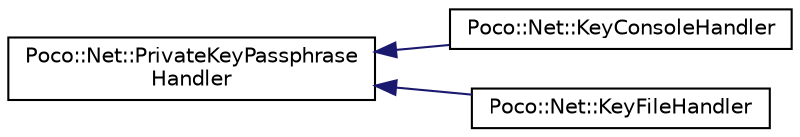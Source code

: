 digraph "Graphical Class Hierarchy"
{
 // LATEX_PDF_SIZE
  edge [fontname="Helvetica",fontsize="10",labelfontname="Helvetica",labelfontsize="10"];
  node [fontname="Helvetica",fontsize="10",shape=record];
  rankdir="LR";
  Node0 [label="Poco::Net::PrivateKeyPassphrase\lHandler",height=0.2,width=0.4,color="black", fillcolor="white", style="filled",URL="$classPoco_1_1Net_1_1PrivateKeyPassphraseHandler.html",tooltip=" "];
  Node0 -> Node1 [dir="back",color="midnightblue",fontsize="10",style="solid",fontname="Helvetica"];
  Node1 [label="Poco::Net::KeyConsoleHandler",height=0.2,width=0.4,color="black", fillcolor="white", style="filled",URL="$classPoco_1_1Net_1_1KeyConsoleHandler.html",tooltip=" "];
  Node0 -> Node2 [dir="back",color="midnightblue",fontsize="10",style="solid",fontname="Helvetica"];
  Node2 [label="Poco::Net::KeyFileHandler",height=0.2,width=0.4,color="black", fillcolor="white", style="filled",URL="$classPoco_1_1Net_1_1KeyFileHandler.html",tooltip=" "];
}
